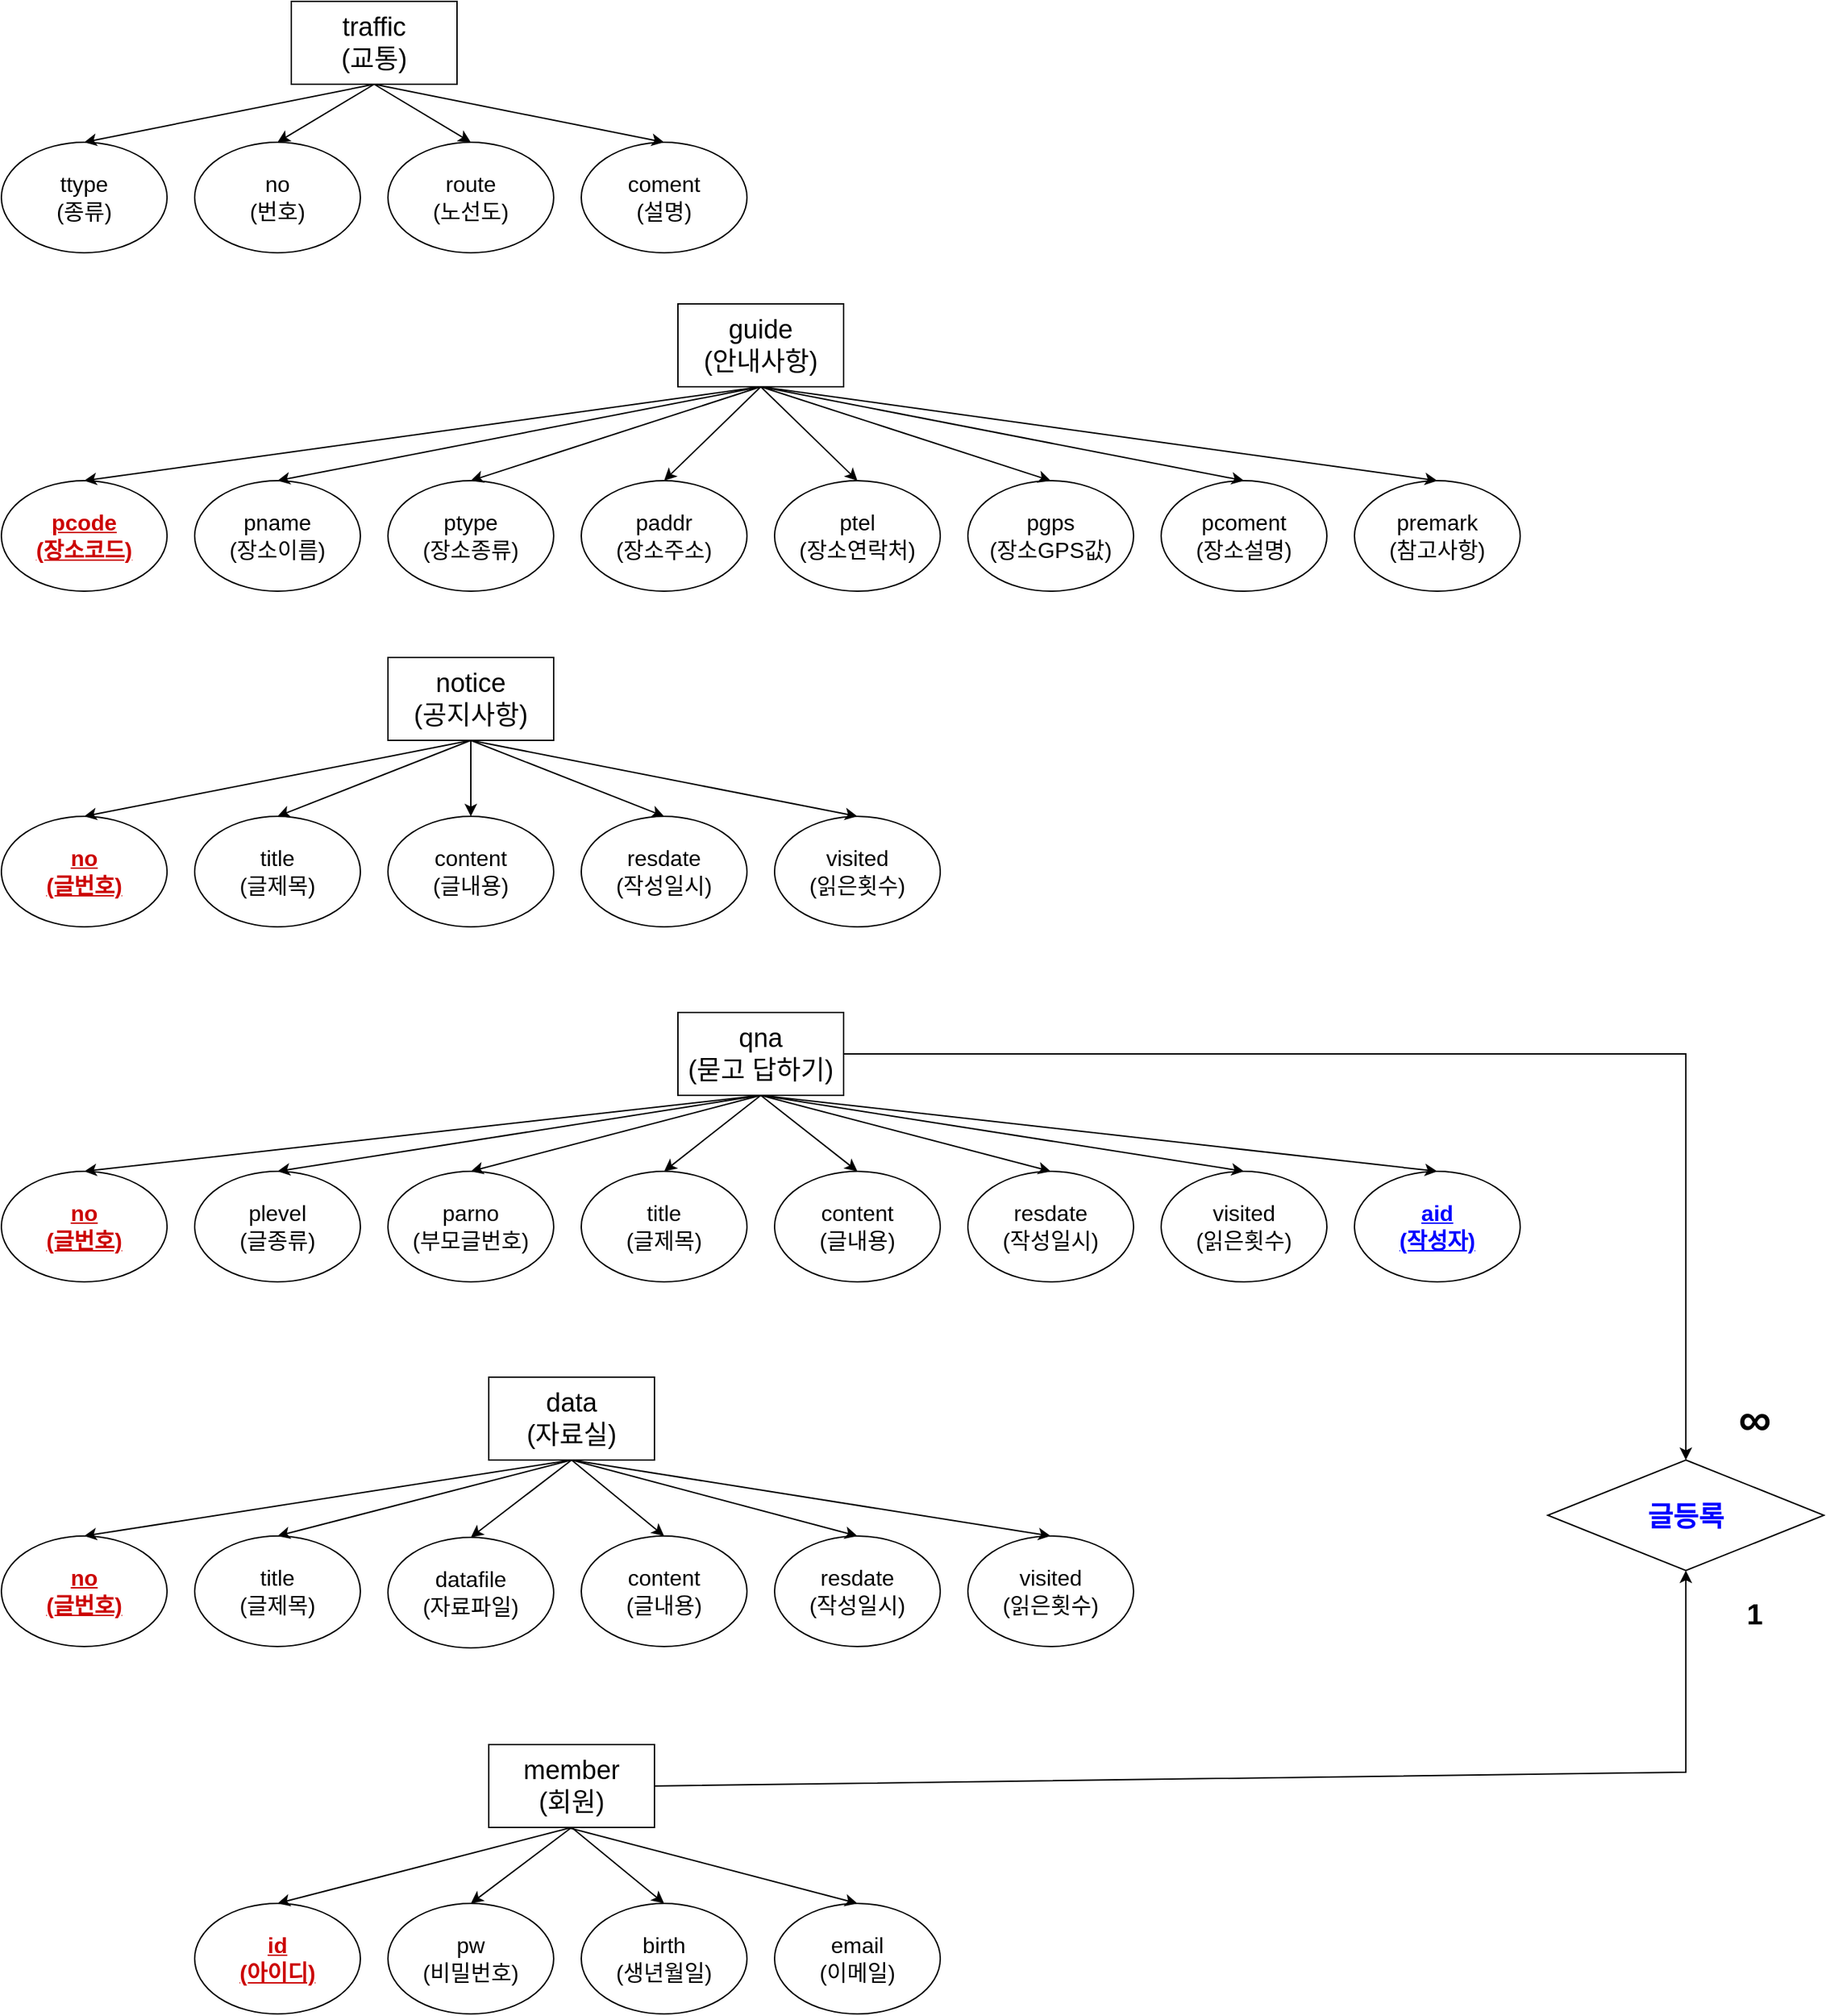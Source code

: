 <mxfile version="24.2.1" type="device">
  <diagram name="페이지-1" id="zd1bzhMpEKLIEbVlW-Ht">
    <mxGraphModel dx="924" dy="744" grid="1" gridSize="10" guides="1" tooltips="1" connect="1" arrows="1" fold="1" page="1" pageScale="1" pageWidth="827" pageHeight="1169" math="0" shadow="0">
      <root>
        <mxCell id="0" />
        <mxCell id="1" parent="0" />
        <mxCell id="Bqp71mJhTjlOlzdnwCvQ-1" value="&lt;font style=&quot;font-size: 19px;&quot;&gt;traffic&lt;/font&gt;&lt;div style=&quot;font-size: 19px;&quot;&gt;&lt;font style=&quot;font-size: 19px;&quot;&gt;(교통)&lt;/font&gt;&lt;/div&gt;" style="rounded=0;whiteSpace=wrap;html=1;" parent="1" vertex="1">
          <mxGeometry x="260" y="58" width="120" height="60" as="geometry" />
        </mxCell>
        <mxCell id="Bqp71mJhTjlOlzdnwCvQ-2" value="&lt;font style=&quot;font-size: 16px;&quot;&gt;ttype&lt;/font&gt;&lt;div style=&quot;font-size: 16px;&quot;&gt;&lt;font style=&quot;font-size: 16px;&quot;&gt;(종류)&lt;/font&gt;&lt;/div&gt;" style="ellipse;whiteSpace=wrap;html=1;" parent="1" vertex="1">
          <mxGeometry x="50" y="160" width="120" height="80" as="geometry" />
        </mxCell>
        <mxCell id="Bqp71mJhTjlOlzdnwCvQ-3" value="&lt;span style=&quot;font-size: 16px;&quot;&gt;no&lt;/span&gt;&lt;br&gt;&lt;div style=&quot;font-size: 16px;&quot;&gt;&lt;font style=&quot;font-size: 16px;&quot;&gt;(번호)&lt;/font&gt;&lt;/div&gt;" style="ellipse;whiteSpace=wrap;html=1;" parent="1" vertex="1">
          <mxGeometry x="190" y="160" width="120" height="80" as="geometry" />
        </mxCell>
        <mxCell id="Bqp71mJhTjlOlzdnwCvQ-4" value="&lt;span style=&quot;font-size: 16px;&quot;&gt;route&lt;/span&gt;&lt;div&gt;&lt;span style=&quot;font-size: 16px;&quot;&gt;(노선도)&lt;/span&gt;&lt;/div&gt;" style="ellipse;whiteSpace=wrap;html=1;" parent="1" vertex="1">
          <mxGeometry x="330" y="160" width="120" height="80" as="geometry" />
        </mxCell>
        <mxCell id="Bqp71mJhTjlOlzdnwCvQ-5" value="&lt;span style=&quot;font-size: 16px;&quot;&gt;coment&lt;/span&gt;&lt;br&gt;&lt;div style=&quot;font-size: 16px;&quot;&gt;&lt;font style=&quot;font-size: 16px;&quot;&gt;(설명)&lt;/font&gt;&lt;/div&gt;" style="ellipse;whiteSpace=wrap;html=1;" parent="1" vertex="1">
          <mxGeometry x="470" y="160" width="120" height="80" as="geometry" />
        </mxCell>
        <mxCell id="Bqp71mJhTjlOlzdnwCvQ-6" value="" style="endArrow=classic;html=1;rounded=0;exitX=0.5;exitY=1;exitDx=0;exitDy=0;entryX=0.5;entryY=0;entryDx=0;entryDy=0;" parent="1" source="Bqp71mJhTjlOlzdnwCvQ-1" target="Bqp71mJhTjlOlzdnwCvQ-2" edge="1">
          <mxGeometry width="50" height="50" relative="1" as="geometry">
            <mxPoint x="390" y="390" as="sourcePoint" />
            <mxPoint x="440" y="340" as="targetPoint" />
          </mxGeometry>
        </mxCell>
        <mxCell id="Bqp71mJhTjlOlzdnwCvQ-7" value="" style="endArrow=classic;html=1;rounded=0;exitX=0.5;exitY=1;exitDx=0;exitDy=0;entryX=0.5;entryY=0;entryDx=0;entryDy=0;" parent="1" source="Bqp71mJhTjlOlzdnwCvQ-1" target="Bqp71mJhTjlOlzdnwCvQ-3" edge="1">
          <mxGeometry width="50" height="50" relative="1" as="geometry">
            <mxPoint x="390" y="390" as="sourcePoint" />
            <mxPoint x="440" y="340" as="targetPoint" />
          </mxGeometry>
        </mxCell>
        <mxCell id="Bqp71mJhTjlOlzdnwCvQ-8" value="" style="endArrow=classic;html=1;rounded=0;exitX=0.5;exitY=1;exitDx=0;exitDy=0;entryX=0.5;entryY=0;entryDx=0;entryDy=0;" parent="1" source="Bqp71mJhTjlOlzdnwCvQ-1" target="Bqp71mJhTjlOlzdnwCvQ-4" edge="1">
          <mxGeometry width="50" height="50" relative="1" as="geometry">
            <mxPoint x="390" y="390" as="sourcePoint" />
            <mxPoint x="440" y="340" as="targetPoint" />
          </mxGeometry>
        </mxCell>
        <mxCell id="Bqp71mJhTjlOlzdnwCvQ-9" value="" style="endArrow=classic;html=1;rounded=0;exitX=0.5;exitY=1;exitDx=0;exitDy=0;entryX=0.5;entryY=0;entryDx=0;entryDy=0;" parent="1" source="Bqp71mJhTjlOlzdnwCvQ-1" target="Bqp71mJhTjlOlzdnwCvQ-5" edge="1">
          <mxGeometry width="50" height="50" relative="1" as="geometry">
            <mxPoint x="390" y="390" as="sourcePoint" />
            <mxPoint x="440" y="340" as="targetPoint" />
          </mxGeometry>
        </mxCell>
        <mxCell id="Bqp71mJhTjlOlzdnwCvQ-10" value="&lt;font style=&quot;font-size: 19px;&quot;&gt;guide&lt;/font&gt;&lt;div style=&quot;font-size: 19px;&quot;&gt;&lt;font style=&quot;font-size: 19px;&quot;&gt;(안내사항)&lt;/font&gt;&lt;/div&gt;" style="rounded=0;whiteSpace=wrap;html=1;" parent="1" vertex="1">
          <mxGeometry x="540" y="277" width="120" height="60" as="geometry" />
        </mxCell>
        <mxCell id="Bqp71mJhTjlOlzdnwCvQ-11" value="&lt;b style=&quot;&quot;&gt;&lt;font style=&quot;&quot; color=&quot;#cc0000&quot;&gt;&lt;u&gt;&lt;span style=&quot;font-size: 16px;&quot;&gt;pcode&lt;/span&gt;&lt;br&gt;&lt;/u&gt;&lt;/font&gt;&lt;/b&gt;&lt;div style=&quot;font-size: 16px;&quot;&gt;&lt;font color=&quot;#cc0000&quot; style=&quot;font-size: 16px;&quot;&gt;&lt;b style=&quot;&quot;&gt;&lt;u&gt;(장소코드)&lt;/u&gt;&lt;/b&gt;&lt;/font&gt;&lt;/div&gt;" style="ellipse;whiteSpace=wrap;html=1;" parent="1" vertex="1">
          <mxGeometry x="50" y="405" width="120" height="80" as="geometry" />
        </mxCell>
        <mxCell id="Bqp71mJhTjlOlzdnwCvQ-12" value="&lt;span style=&quot;font-size: 16px;&quot;&gt;pname&lt;/span&gt;&lt;br&gt;&lt;div style=&quot;font-size: 16px;&quot;&gt;&lt;font style=&quot;font-size: 16px;&quot;&gt;(장소이름)&lt;/font&gt;&lt;/div&gt;" style="ellipse;whiteSpace=wrap;html=1;" parent="1" vertex="1">
          <mxGeometry x="190" y="405" width="120" height="80" as="geometry" />
        </mxCell>
        <mxCell id="Bqp71mJhTjlOlzdnwCvQ-13" value="&lt;span style=&quot;font-size: 16px;&quot;&gt;ptype&lt;/span&gt;&lt;br&gt;&lt;div style=&quot;font-size: 16px;&quot;&gt;&lt;font style=&quot;font-size: 16px;&quot;&gt;(장소종류)&lt;/font&gt;&lt;/div&gt;" style="ellipse;whiteSpace=wrap;html=1;" parent="1" vertex="1">
          <mxGeometry x="330" y="405" width="120" height="80" as="geometry" />
        </mxCell>
        <mxCell id="Bqp71mJhTjlOlzdnwCvQ-14" value="&lt;span style=&quot;font-size: 16px;&quot;&gt;paddr&lt;/span&gt;&lt;br&gt;&lt;div style=&quot;font-size: 16px;&quot;&gt;&lt;font style=&quot;font-size: 16px;&quot;&gt;(장소주소)&lt;/font&gt;&lt;/div&gt;" style="ellipse;whiteSpace=wrap;html=1;" parent="1" vertex="1">
          <mxGeometry x="470" y="405" width="120" height="80" as="geometry" />
        </mxCell>
        <mxCell id="Bqp71mJhTjlOlzdnwCvQ-15" value="&lt;span style=&quot;font-size: 16px;&quot;&gt;ptel&lt;/span&gt;&lt;br&gt;&lt;div style=&quot;font-size: 16px;&quot;&gt;&lt;font style=&quot;font-size: 16px;&quot;&gt;(장소연락처)&lt;/font&gt;&lt;/div&gt;" style="ellipse;whiteSpace=wrap;html=1;" parent="1" vertex="1">
          <mxGeometry x="610" y="405" width="120" height="80" as="geometry" />
        </mxCell>
        <mxCell id="Bqp71mJhTjlOlzdnwCvQ-16" value="&lt;span style=&quot;font-size: 16px;&quot;&gt;pgps&lt;/span&gt;&lt;br&gt;&lt;div style=&quot;font-size: 16px;&quot;&gt;&lt;font style=&quot;font-size: 16px;&quot;&gt;(장소GPS값)&lt;/font&gt;&lt;/div&gt;" style="ellipse;whiteSpace=wrap;html=1;" parent="1" vertex="1">
          <mxGeometry x="750" y="405" width="120" height="80" as="geometry" />
        </mxCell>
        <mxCell id="Bqp71mJhTjlOlzdnwCvQ-17" value="&lt;span style=&quot;font-size: 16px;&quot;&gt;pcoment&lt;/span&gt;&lt;br&gt;&lt;div style=&quot;font-size: 16px;&quot;&gt;&lt;font style=&quot;font-size: 16px;&quot;&gt;(장소설명)&lt;/font&gt;&lt;/div&gt;" style="ellipse;whiteSpace=wrap;html=1;" parent="1" vertex="1">
          <mxGeometry x="890" y="405" width="120" height="80" as="geometry" />
        </mxCell>
        <mxCell id="Bqp71mJhTjlOlzdnwCvQ-18" value="&lt;span style=&quot;font-size: 16px;&quot;&gt;premark&lt;/span&gt;&lt;br&gt;&lt;div style=&quot;font-size: 16px;&quot;&gt;&lt;font style=&quot;font-size: 16px;&quot;&gt;(참고사항)&lt;/font&gt;&lt;/div&gt;" style="ellipse;whiteSpace=wrap;html=1;" parent="1" vertex="1">
          <mxGeometry x="1030" y="405" width="120" height="80" as="geometry" />
        </mxCell>
        <mxCell id="Bqp71mJhTjlOlzdnwCvQ-19" value="" style="endArrow=classic;html=1;rounded=0;exitX=0.5;exitY=1;exitDx=0;exitDy=0;entryX=0.5;entryY=0;entryDx=0;entryDy=0;" parent="1" source="Bqp71mJhTjlOlzdnwCvQ-10" target="Bqp71mJhTjlOlzdnwCvQ-11" edge="1">
          <mxGeometry width="50" height="50" relative="1" as="geometry">
            <mxPoint x="540" y="505" as="sourcePoint" />
            <mxPoint x="590" y="455" as="targetPoint" />
          </mxGeometry>
        </mxCell>
        <mxCell id="Bqp71mJhTjlOlzdnwCvQ-20" value="" style="endArrow=classic;html=1;rounded=0;exitX=0.5;exitY=1;exitDx=0;exitDy=0;entryX=0.5;entryY=0;entryDx=0;entryDy=0;" parent="1" source="Bqp71mJhTjlOlzdnwCvQ-10" target="Bqp71mJhTjlOlzdnwCvQ-12" edge="1">
          <mxGeometry width="50" height="50" relative="1" as="geometry">
            <mxPoint x="540" y="505" as="sourcePoint" />
            <mxPoint x="590" y="455" as="targetPoint" />
          </mxGeometry>
        </mxCell>
        <mxCell id="Bqp71mJhTjlOlzdnwCvQ-21" value="" style="endArrow=classic;html=1;rounded=0;entryX=0.5;entryY=0;entryDx=0;entryDy=0;exitX=0.5;exitY=1;exitDx=0;exitDy=0;" parent="1" source="Bqp71mJhTjlOlzdnwCvQ-10" target="Bqp71mJhTjlOlzdnwCvQ-14" edge="1">
          <mxGeometry width="50" height="50" relative="1" as="geometry">
            <mxPoint x="540" y="505" as="sourcePoint" />
            <mxPoint x="590" y="455" as="targetPoint" />
          </mxGeometry>
        </mxCell>
        <mxCell id="Bqp71mJhTjlOlzdnwCvQ-22" value="" style="endArrow=classic;html=1;rounded=0;entryX=0.5;entryY=0;entryDx=0;entryDy=0;exitX=0.5;exitY=1;exitDx=0;exitDy=0;" parent="1" source="Bqp71mJhTjlOlzdnwCvQ-10" target="Bqp71mJhTjlOlzdnwCvQ-13" edge="1">
          <mxGeometry width="50" height="50" relative="1" as="geometry">
            <mxPoint x="540" y="505" as="sourcePoint" />
            <mxPoint x="590" y="455" as="targetPoint" />
          </mxGeometry>
        </mxCell>
        <mxCell id="Bqp71mJhTjlOlzdnwCvQ-23" value="" style="endArrow=classic;html=1;rounded=0;exitX=0.5;exitY=1;exitDx=0;exitDy=0;entryX=0.5;entryY=0;entryDx=0;entryDy=0;" parent="1" source="Bqp71mJhTjlOlzdnwCvQ-10" target="Bqp71mJhTjlOlzdnwCvQ-18" edge="1">
          <mxGeometry width="50" height="50" relative="1" as="geometry">
            <mxPoint x="540" y="505" as="sourcePoint" />
            <mxPoint x="590" y="455" as="targetPoint" />
          </mxGeometry>
        </mxCell>
        <mxCell id="Bqp71mJhTjlOlzdnwCvQ-24" value="" style="endArrow=classic;html=1;rounded=0;entryX=0.5;entryY=0;entryDx=0;entryDy=0;exitX=0.5;exitY=1;exitDx=0;exitDy=0;" parent="1" source="Bqp71mJhTjlOlzdnwCvQ-10" target="Bqp71mJhTjlOlzdnwCvQ-17" edge="1">
          <mxGeometry width="50" height="50" relative="1" as="geometry">
            <mxPoint x="540" y="505" as="sourcePoint" />
            <mxPoint x="590" y="455" as="targetPoint" />
          </mxGeometry>
        </mxCell>
        <mxCell id="Bqp71mJhTjlOlzdnwCvQ-25" value="" style="endArrow=classic;html=1;rounded=0;entryX=0.5;entryY=0;entryDx=0;entryDy=0;exitX=0.5;exitY=1;exitDx=0;exitDy=0;" parent="1" source="Bqp71mJhTjlOlzdnwCvQ-10" target="Bqp71mJhTjlOlzdnwCvQ-16" edge="1">
          <mxGeometry width="50" height="50" relative="1" as="geometry">
            <mxPoint x="540" y="505" as="sourcePoint" />
            <mxPoint x="590" y="455" as="targetPoint" />
          </mxGeometry>
        </mxCell>
        <mxCell id="Bqp71mJhTjlOlzdnwCvQ-26" value="" style="endArrow=classic;html=1;rounded=0;exitX=0.5;exitY=1;exitDx=0;exitDy=0;entryX=0.5;entryY=0;entryDx=0;entryDy=0;" parent="1" source="Bqp71mJhTjlOlzdnwCvQ-10" target="Bqp71mJhTjlOlzdnwCvQ-15" edge="1">
          <mxGeometry width="50" height="50" relative="1" as="geometry">
            <mxPoint x="540" y="505" as="sourcePoint" />
            <mxPoint x="590" y="455" as="targetPoint" />
          </mxGeometry>
        </mxCell>
        <mxCell id="Bqp71mJhTjlOlzdnwCvQ-27" value="&lt;font style=&quot;font-size: 19px;&quot;&gt;notice&lt;/font&gt;&lt;div style=&quot;font-size: 19px;&quot;&gt;&lt;font style=&quot;font-size: 19px;&quot;&gt;(공지사항)&lt;/font&gt;&lt;/div&gt;" style="rounded=0;whiteSpace=wrap;html=1;" parent="1" vertex="1">
          <mxGeometry x="330" y="533" width="120" height="60" as="geometry" />
        </mxCell>
        <mxCell id="Bqp71mJhTjlOlzdnwCvQ-28" value="&lt;b&gt;&lt;font style=&quot;&quot; color=&quot;#cc0000&quot;&gt;&lt;u&gt;&lt;span style=&quot;font-size: 16px;&quot;&gt;no&lt;/span&gt;&lt;br&gt;&lt;/u&gt;&lt;/font&gt;&lt;/b&gt;&lt;div style=&quot;font-size: 16px;&quot;&gt;&lt;font color=&quot;#cc0000&quot; style=&quot;font-size: 16px;&quot;&gt;&lt;b&gt;&lt;u&gt;(글번호)&lt;/u&gt;&lt;/b&gt;&lt;/font&gt;&lt;/div&gt;" style="ellipse;whiteSpace=wrap;html=1;" parent="1" vertex="1">
          <mxGeometry x="50" y="648" width="120" height="80" as="geometry" />
        </mxCell>
        <mxCell id="Bqp71mJhTjlOlzdnwCvQ-29" value="&lt;span style=&quot;font-size: 16px;&quot;&gt;title&lt;/span&gt;&lt;br&gt;&lt;div style=&quot;font-size: 16px;&quot;&gt;&lt;font style=&quot;font-size: 16px;&quot;&gt;(글제목)&lt;/font&gt;&lt;/div&gt;" style="ellipse;whiteSpace=wrap;html=1;" parent="1" vertex="1">
          <mxGeometry x="190" y="648" width="120" height="80" as="geometry" />
        </mxCell>
        <mxCell id="Bqp71mJhTjlOlzdnwCvQ-30" value="&lt;span style=&quot;font-size: 16px;&quot;&gt;content&lt;/span&gt;&lt;br&gt;&lt;div style=&quot;font-size: 16px;&quot;&gt;&lt;font style=&quot;font-size: 16px;&quot;&gt;(글내용)&lt;/font&gt;&lt;/div&gt;" style="ellipse;whiteSpace=wrap;html=1;" parent="1" vertex="1">
          <mxGeometry x="330" y="648" width="120" height="80" as="geometry" />
        </mxCell>
        <mxCell id="Bqp71mJhTjlOlzdnwCvQ-31" value="&lt;span style=&quot;font-size: 16px;&quot;&gt;resdate&lt;/span&gt;&lt;br&gt;&lt;div style=&quot;font-size: 16px;&quot;&gt;&lt;font style=&quot;font-size: 16px;&quot;&gt;(작성일시)&lt;/font&gt;&lt;/div&gt;" style="ellipse;whiteSpace=wrap;html=1;" parent="1" vertex="1">
          <mxGeometry x="470" y="648" width="120" height="80" as="geometry" />
        </mxCell>
        <mxCell id="Bqp71mJhTjlOlzdnwCvQ-32" value="&lt;span style=&quot;font-size: 16px;&quot;&gt;visited&lt;/span&gt;&lt;br&gt;&lt;div style=&quot;font-size: 16px;&quot;&gt;&lt;font style=&quot;font-size: 16px;&quot;&gt;(읽은횟수)&lt;/font&gt;&lt;/div&gt;" style="ellipse;whiteSpace=wrap;html=1;" parent="1" vertex="1">
          <mxGeometry x="610" y="648" width="120" height="80" as="geometry" />
        </mxCell>
        <mxCell id="Bqp71mJhTjlOlzdnwCvQ-33" value="" style="endArrow=classic;html=1;rounded=0;exitX=0.5;exitY=1;exitDx=0;exitDy=0;entryX=0.5;entryY=0;entryDx=0;entryDy=0;" parent="1" source="Bqp71mJhTjlOlzdnwCvQ-27" target="Bqp71mJhTjlOlzdnwCvQ-28" edge="1">
          <mxGeometry width="50" height="50" relative="1" as="geometry">
            <mxPoint x="590" y="478" as="sourcePoint" />
            <mxPoint x="640" y="428" as="targetPoint" />
          </mxGeometry>
        </mxCell>
        <mxCell id="Bqp71mJhTjlOlzdnwCvQ-34" value="" style="endArrow=classic;html=1;rounded=0;exitX=0.5;exitY=1;exitDx=0;exitDy=0;entryX=0.5;entryY=0;entryDx=0;entryDy=0;" parent="1" source="Bqp71mJhTjlOlzdnwCvQ-27" target="Bqp71mJhTjlOlzdnwCvQ-29" edge="1">
          <mxGeometry width="50" height="50" relative="1" as="geometry">
            <mxPoint x="590" y="478" as="sourcePoint" />
            <mxPoint x="640" y="428" as="targetPoint" />
          </mxGeometry>
        </mxCell>
        <mxCell id="Bqp71mJhTjlOlzdnwCvQ-35" value="" style="endArrow=classic;html=1;rounded=0;exitX=0.5;exitY=1;exitDx=0;exitDy=0;" parent="1" source="Bqp71mJhTjlOlzdnwCvQ-27" target="Bqp71mJhTjlOlzdnwCvQ-30" edge="1">
          <mxGeometry width="50" height="50" relative="1" as="geometry">
            <mxPoint x="590" y="478" as="sourcePoint" />
            <mxPoint x="640" y="428" as="targetPoint" />
          </mxGeometry>
        </mxCell>
        <mxCell id="Bqp71mJhTjlOlzdnwCvQ-36" value="" style="endArrow=classic;html=1;rounded=0;exitX=0.5;exitY=1;exitDx=0;exitDy=0;entryX=0.5;entryY=0;entryDx=0;entryDy=0;" parent="1" source="Bqp71mJhTjlOlzdnwCvQ-27" target="Bqp71mJhTjlOlzdnwCvQ-32" edge="1">
          <mxGeometry width="50" height="50" relative="1" as="geometry">
            <mxPoint x="590" y="478" as="sourcePoint" />
            <mxPoint x="640" y="428" as="targetPoint" />
          </mxGeometry>
        </mxCell>
        <mxCell id="Bqp71mJhTjlOlzdnwCvQ-37" value="" style="endArrow=classic;html=1;rounded=0;exitX=0.5;exitY=1;exitDx=0;exitDy=0;entryX=0.5;entryY=0;entryDx=0;entryDy=0;" parent="1" source="Bqp71mJhTjlOlzdnwCvQ-27" target="Bqp71mJhTjlOlzdnwCvQ-31" edge="1">
          <mxGeometry width="50" height="50" relative="1" as="geometry">
            <mxPoint x="590" y="478" as="sourcePoint" />
            <mxPoint x="640" y="428" as="targetPoint" />
          </mxGeometry>
        </mxCell>
        <mxCell id="Bqp71mJhTjlOlzdnwCvQ-38" value="&lt;font style=&quot;font-size: 19px;&quot;&gt;qna&lt;br&gt;&lt;/font&gt;&lt;div style=&quot;font-size: 19px;&quot;&gt;&lt;font style=&quot;font-size: 19px;&quot;&gt;(묻고 답하기)&lt;/font&gt;&lt;/div&gt;" style="rounded=0;whiteSpace=wrap;html=1;" parent="1" vertex="1">
          <mxGeometry x="540" y="790" width="120" height="60" as="geometry" />
        </mxCell>
        <mxCell id="Bqp71mJhTjlOlzdnwCvQ-39" value="&lt;b&gt;&lt;font color=&quot;#cc0000&quot;&gt;&lt;u&gt;&lt;span style=&quot;font-size: 16px;&quot;&gt;no&lt;/span&gt;&lt;br&gt;&lt;/u&gt;&lt;/font&gt;&lt;/b&gt;&lt;div style=&quot;font-size: 16px;&quot;&gt;&lt;font color=&quot;#cc0000&quot; style=&quot;font-size: 16px;&quot;&gt;&lt;b&gt;&lt;u&gt;(글번호)&lt;/u&gt;&lt;/b&gt;&lt;/font&gt;&lt;/div&gt;" style="ellipse;whiteSpace=wrap;html=1;" parent="1" vertex="1">
          <mxGeometry x="50" y="905" width="120" height="80" as="geometry" />
        </mxCell>
        <mxCell id="Bqp71mJhTjlOlzdnwCvQ-40" value="&lt;span style=&quot;font-size: 16px;&quot;&gt;plevel&lt;/span&gt;&lt;br&gt;&lt;div style=&quot;font-size: 16px;&quot;&gt;&lt;font style=&quot;font-size: 16px;&quot;&gt;(글종류)&lt;/font&gt;&lt;/div&gt;" style="ellipse;whiteSpace=wrap;html=1;" parent="1" vertex="1">
          <mxGeometry x="190" y="905" width="120" height="80" as="geometry" />
        </mxCell>
        <mxCell id="Bqp71mJhTjlOlzdnwCvQ-41" value="&lt;span style=&quot;font-size: 16px;&quot;&gt;parno&lt;/span&gt;&lt;br&gt;&lt;div style=&quot;font-size: 16px;&quot;&gt;&lt;font style=&quot;font-size: 16px;&quot;&gt;(부모글번호)&lt;/font&gt;&lt;/div&gt;" style="ellipse;whiteSpace=wrap;html=1;" parent="1" vertex="1">
          <mxGeometry x="330" y="905" width="120" height="80" as="geometry" />
        </mxCell>
        <mxCell id="Bqp71mJhTjlOlzdnwCvQ-42" value="&lt;span style=&quot;font-size: 16px;&quot;&gt;title&lt;/span&gt;&lt;br&gt;&lt;div style=&quot;font-size: 16px;&quot;&gt;(글제목)&lt;/div&gt;" style="ellipse;whiteSpace=wrap;html=1;" parent="1" vertex="1">
          <mxGeometry x="470" y="905" width="120" height="80" as="geometry" />
        </mxCell>
        <mxCell id="Bqp71mJhTjlOlzdnwCvQ-43" value="" style="endArrow=classic;html=1;rounded=0;exitX=0.5;exitY=1;exitDx=0;exitDy=0;entryX=0.5;entryY=0;entryDx=0;entryDy=0;" parent="1" source="Bqp71mJhTjlOlzdnwCvQ-38" target="Bqp71mJhTjlOlzdnwCvQ-39" edge="1">
          <mxGeometry width="50" height="50" relative="1" as="geometry">
            <mxPoint x="590" y="735" as="sourcePoint" />
            <mxPoint x="640" y="685" as="targetPoint" />
          </mxGeometry>
        </mxCell>
        <mxCell id="Bqp71mJhTjlOlzdnwCvQ-44" value="" style="endArrow=classic;html=1;rounded=0;exitX=0.5;exitY=1;exitDx=0;exitDy=0;entryX=0.5;entryY=0;entryDx=0;entryDy=0;" parent="1" source="Bqp71mJhTjlOlzdnwCvQ-38" target="Bqp71mJhTjlOlzdnwCvQ-40" edge="1">
          <mxGeometry width="50" height="50" relative="1" as="geometry">
            <mxPoint x="590" y="735" as="sourcePoint" />
            <mxPoint x="640" y="685" as="targetPoint" />
          </mxGeometry>
        </mxCell>
        <mxCell id="Bqp71mJhTjlOlzdnwCvQ-45" value="" style="endArrow=classic;html=1;rounded=0;exitX=0.5;exitY=1;exitDx=0;exitDy=0;entryX=0.5;entryY=0;entryDx=0;entryDy=0;" parent="1" source="Bqp71mJhTjlOlzdnwCvQ-38" target="Bqp71mJhTjlOlzdnwCvQ-41" edge="1">
          <mxGeometry width="50" height="50" relative="1" as="geometry">
            <mxPoint x="590" y="735" as="sourcePoint" />
            <mxPoint x="640" y="685" as="targetPoint" />
          </mxGeometry>
        </mxCell>
        <mxCell id="Bqp71mJhTjlOlzdnwCvQ-46" value="" style="endArrow=classic;html=1;rounded=0;exitX=0.5;exitY=1;exitDx=0;exitDy=0;entryX=0.5;entryY=0;entryDx=0;entryDy=0;" parent="1" source="Bqp71mJhTjlOlzdnwCvQ-38" edge="1">
          <mxGeometry width="50" height="50" relative="1" as="geometry">
            <mxPoint x="590" y="735" as="sourcePoint" />
            <mxPoint x="670" y="905" as="targetPoint" />
          </mxGeometry>
        </mxCell>
        <mxCell id="Bqp71mJhTjlOlzdnwCvQ-47" value="" style="endArrow=classic;html=1;rounded=0;exitX=0.5;exitY=1;exitDx=0;exitDy=0;entryX=0.5;entryY=0;entryDx=0;entryDy=0;" parent="1" source="Bqp71mJhTjlOlzdnwCvQ-38" target="Bqp71mJhTjlOlzdnwCvQ-42" edge="1">
          <mxGeometry width="50" height="50" relative="1" as="geometry">
            <mxPoint x="590" y="735" as="sourcePoint" />
            <mxPoint x="640" y="685" as="targetPoint" />
          </mxGeometry>
        </mxCell>
        <mxCell id="Bqp71mJhTjlOlzdnwCvQ-48" value="&lt;span style=&quot;font-size: 16px;&quot;&gt;content&lt;/span&gt;&lt;br&gt;&lt;div style=&quot;font-size: 16px;&quot;&gt;&lt;font style=&quot;font-size: 16px;&quot;&gt;(글내용)&lt;/font&gt;&lt;/div&gt;" style="ellipse;whiteSpace=wrap;html=1;" parent="1" vertex="1">
          <mxGeometry x="610" y="905" width="120" height="80" as="geometry" />
        </mxCell>
        <mxCell id="Bqp71mJhTjlOlzdnwCvQ-49" value="&lt;span style=&quot;font-size: 16px;&quot;&gt;resdate&lt;/span&gt;&lt;br&gt;&lt;div style=&quot;font-size: 16px;&quot;&gt;&lt;font style=&quot;font-size: 16px;&quot;&gt;(작성일시)&lt;/font&gt;&lt;/div&gt;" style="ellipse;whiteSpace=wrap;html=1;" parent="1" vertex="1">
          <mxGeometry x="750" y="905" width="120" height="80" as="geometry" />
        </mxCell>
        <mxCell id="Bqp71mJhTjlOlzdnwCvQ-50" value="&lt;span style=&quot;font-size: 16px;&quot;&gt;visited&lt;/span&gt;&lt;br&gt;&lt;div style=&quot;font-size: 16px;&quot;&gt;&lt;font style=&quot;font-size: 16px;&quot;&gt;(읽은횟수)&lt;/font&gt;&lt;/div&gt;" style="ellipse;whiteSpace=wrap;html=1;" parent="1" vertex="1">
          <mxGeometry x="890" y="905" width="120" height="80" as="geometry" />
        </mxCell>
        <mxCell id="Bqp71mJhTjlOlzdnwCvQ-51" value="&lt;b&gt;&lt;font color=&quot;#0000ff&quot;&gt;&lt;u&gt;&lt;span style=&quot;font-size: 16px;&quot;&gt;aid&lt;/span&gt;&lt;br&gt;&lt;/u&gt;&lt;/font&gt;&lt;/b&gt;&lt;div style=&quot;font-size: 16px;&quot;&gt;&lt;font color=&quot;#0000ff&quot; style=&quot;font-size: 16px;&quot;&gt;&lt;b&gt;&lt;u&gt;(작성자)&lt;/u&gt;&lt;/b&gt;&lt;/font&gt;&lt;/div&gt;" style="ellipse;whiteSpace=wrap;html=1;" parent="1" vertex="1">
          <mxGeometry x="1030" y="905" width="120" height="80" as="geometry" />
        </mxCell>
        <mxCell id="Bqp71mJhTjlOlzdnwCvQ-52" value="" style="endArrow=classic;html=1;rounded=0;entryX=0.5;entryY=0;entryDx=0;entryDy=0;exitX=0.5;exitY=1;exitDx=0;exitDy=0;" parent="1" source="Bqp71mJhTjlOlzdnwCvQ-38" target="Bqp71mJhTjlOlzdnwCvQ-49" edge="1">
          <mxGeometry width="50" height="50" relative="1" as="geometry">
            <mxPoint x="590" y="900" as="sourcePoint" />
            <mxPoint x="640" y="850" as="targetPoint" />
          </mxGeometry>
        </mxCell>
        <mxCell id="Bqp71mJhTjlOlzdnwCvQ-53" value="" style="endArrow=classic;html=1;rounded=0;entryX=0.5;entryY=0;entryDx=0;entryDy=0;exitX=0.5;exitY=1;exitDx=0;exitDy=0;" parent="1" source="Bqp71mJhTjlOlzdnwCvQ-38" target="Bqp71mJhTjlOlzdnwCvQ-50" edge="1">
          <mxGeometry width="50" height="50" relative="1" as="geometry">
            <mxPoint x="590" y="900" as="sourcePoint" />
            <mxPoint x="640" y="850" as="targetPoint" />
          </mxGeometry>
        </mxCell>
        <mxCell id="Bqp71mJhTjlOlzdnwCvQ-54" value="" style="endArrow=classic;html=1;rounded=0;entryX=0.5;entryY=0;entryDx=0;entryDy=0;exitX=0.5;exitY=1;exitDx=0;exitDy=0;" parent="1" source="Bqp71mJhTjlOlzdnwCvQ-38" target="Bqp71mJhTjlOlzdnwCvQ-51" edge="1">
          <mxGeometry width="50" height="50" relative="1" as="geometry">
            <mxPoint x="860" y="780" as="sourcePoint" />
            <mxPoint x="640" y="850" as="targetPoint" />
          </mxGeometry>
        </mxCell>
        <mxCell id="Bqp71mJhTjlOlzdnwCvQ-55" value="&lt;span style=&quot;font-size: 19px;&quot;&gt;data&lt;/span&gt;&lt;br&gt;&lt;div style=&quot;font-size: 19px;&quot;&gt;&lt;font style=&quot;font-size: 19px;&quot;&gt;(자료실)&lt;/font&gt;&lt;/div&gt;" style="rounded=0;whiteSpace=wrap;html=1;" parent="1" vertex="1">
          <mxGeometry x="403" y="1054" width="120" height="60" as="geometry" />
        </mxCell>
        <mxCell id="Bqp71mJhTjlOlzdnwCvQ-56" value="&lt;b&gt;&lt;font color=&quot;#cc0000&quot;&gt;&lt;u&gt;&lt;span style=&quot;font-size: 16px;&quot;&gt;no&lt;/span&gt;&lt;br&gt;&lt;/u&gt;&lt;/font&gt;&lt;/b&gt;&lt;div style=&quot;font-size: 16px;&quot;&gt;&lt;font color=&quot;#cc0000&quot; style=&quot;font-size: 16px;&quot;&gt;&lt;b&gt;&lt;u&gt;(글번호)&lt;/u&gt;&lt;/b&gt;&lt;/font&gt;&lt;/div&gt;" style="ellipse;whiteSpace=wrap;html=1;" parent="1" vertex="1">
          <mxGeometry x="50" y="1169" width="120" height="80" as="geometry" />
        </mxCell>
        <mxCell id="Bqp71mJhTjlOlzdnwCvQ-57" value="&lt;span style=&quot;font-size: 16px;&quot;&gt;title&lt;/span&gt;&lt;br&gt;&lt;div style=&quot;font-size: 16px;&quot;&gt;&lt;font style=&quot;font-size: 16px;&quot;&gt;(글제목)&lt;/font&gt;&lt;/div&gt;" style="ellipse;whiteSpace=wrap;html=1;" parent="1" vertex="1">
          <mxGeometry x="190" y="1169" width="120" height="80" as="geometry" />
        </mxCell>
        <mxCell id="Bqp71mJhTjlOlzdnwCvQ-58" value="&lt;span style=&quot;font-size: 16px;&quot;&gt;content&lt;/span&gt;&lt;br&gt;&lt;div style=&quot;font-size: 16px;&quot;&gt;&lt;font style=&quot;font-size: 16px;&quot;&gt;(글내용)&lt;/font&gt;&lt;/div&gt;" style="ellipse;whiteSpace=wrap;html=1;" parent="1" vertex="1">
          <mxGeometry x="470" y="1169" width="120" height="80" as="geometry" />
        </mxCell>
        <mxCell id="Bqp71mJhTjlOlzdnwCvQ-59" value="&lt;span style=&quot;font-size: 16px;&quot;&gt;resdate&lt;/span&gt;&lt;br&gt;&lt;div style=&quot;font-size: 16px;&quot;&gt;&lt;font style=&quot;font-size: 16px;&quot;&gt;(작성일시)&lt;/font&gt;&lt;/div&gt;" style="ellipse;whiteSpace=wrap;html=1;" parent="1" vertex="1">
          <mxGeometry x="610" y="1169" width="120" height="80" as="geometry" />
        </mxCell>
        <mxCell id="Bqp71mJhTjlOlzdnwCvQ-60" value="&lt;span style=&quot;font-size: 16px;&quot;&gt;visited&lt;/span&gt;&lt;br&gt;&lt;div style=&quot;font-size: 16px;&quot;&gt;&lt;font style=&quot;font-size: 16px;&quot;&gt;(읽은횟수)&lt;/font&gt;&lt;/div&gt;" style="ellipse;whiteSpace=wrap;html=1;" parent="1" vertex="1">
          <mxGeometry x="750" y="1169" width="120" height="80" as="geometry" />
        </mxCell>
        <mxCell id="Bqp71mJhTjlOlzdnwCvQ-61" value="" style="endArrow=classic;html=1;rounded=0;exitX=0.5;exitY=1;exitDx=0;exitDy=0;entryX=0.5;entryY=0;entryDx=0;entryDy=0;" parent="1" source="Bqp71mJhTjlOlzdnwCvQ-55" target="Bqp71mJhTjlOlzdnwCvQ-56" edge="1">
          <mxGeometry width="50" height="50" relative="1" as="geometry">
            <mxPoint x="590" y="999" as="sourcePoint" />
            <mxPoint x="640" y="949" as="targetPoint" />
          </mxGeometry>
        </mxCell>
        <mxCell id="Bqp71mJhTjlOlzdnwCvQ-62" value="" style="endArrow=classic;html=1;rounded=0;exitX=0.5;exitY=1;exitDx=0;exitDy=0;entryX=0.5;entryY=0;entryDx=0;entryDy=0;" parent="1" source="Bqp71mJhTjlOlzdnwCvQ-55" target="Bqp71mJhTjlOlzdnwCvQ-57" edge="1">
          <mxGeometry width="50" height="50" relative="1" as="geometry">
            <mxPoint x="590" y="999" as="sourcePoint" />
            <mxPoint x="640" y="949" as="targetPoint" />
          </mxGeometry>
        </mxCell>
        <mxCell id="Bqp71mJhTjlOlzdnwCvQ-63" value="" style="endArrow=classic;html=1;rounded=0;exitX=0.5;exitY=1;exitDx=0;exitDy=0;entryX=0.5;entryY=0;entryDx=0;entryDy=0;" parent="1" source="Bqp71mJhTjlOlzdnwCvQ-55" target="Bqp71mJhTjlOlzdnwCvQ-58" edge="1">
          <mxGeometry width="50" height="50" relative="1" as="geometry">
            <mxPoint x="590" y="999" as="sourcePoint" />
            <mxPoint x="640" y="949" as="targetPoint" />
          </mxGeometry>
        </mxCell>
        <mxCell id="Bqp71mJhTjlOlzdnwCvQ-64" value="" style="endArrow=classic;html=1;rounded=0;exitX=0.5;exitY=1;exitDx=0;exitDy=0;entryX=0.5;entryY=0;entryDx=0;entryDy=0;" parent="1" source="Bqp71mJhTjlOlzdnwCvQ-55" target="Bqp71mJhTjlOlzdnwCvQ-60" edge="1">
          <mxGeometry width="50" height="50" relative="1" as="geometry">
            <mxPoint x="590" y="999" as="sourcePoint" />
            <mxPoint x="640" y="949" as="targetPoint" />
          </mxGeometry>
        </mxCell>
        <mxCell id="Bqp71mJhTjlOlzdnwCvQ-65" value="" style="endArrow=classic;html=1;rounded=0;exitX=0.5;exitY=1;exitDx=0;exitDy=0;entryX=0.5;entryY=0;entryDx=0;entryDy=0;" parent="1" source="Bqp71mJhTjlOlzdnwCvQ-55" target="Bqp71mJhTjlOlzdnwCvQ-59" edge="1">
          <mxGeometry width="50" height="50" relative="1" as="geometry">
            <mxPoint x="590" y="999" as="sourcePoint" />
            <mxPoint x="640" y="949" as="targetPoint" />
          </mxGeometry>
        </mxCell>
        <mxCell id="Bqp71mJhTjlOlzdnwCvQ-66" value="&lt;span style=&quot;font-size: 16px;&quot;&gt;datafile&lt;/span&gt;&lt;br&gt;&lt;div style=&quot;font-size: 16px;&quot;&gt;&lt;font style=&quot;font-size: 16px;&quot;&gt;(자료파일)&lt;/font&gt;&lt;/div&gt;" style="ellipse;whiteSpace=wrap;html=1;" parent="1" vertex="1">
          <mxGeometry x="330" y="1170" width="120" height="80" as="geometry" />
        </mxCell>
        <mxCell id="Bqp71mJhTjlOlzdnwCvQ-67" value="" style="endArrow=classic;html=1;rounded=0;entryX=0.5;entryY=0;entryDx=0;entryDy=0;exitX=0.5;exitY=1;exitDx=0;exitDy=0;" parent="1" source="Bqp71mJhTjlOlzdnwCvQ-55" target="Bqp71mJhTjlOlzdnwCvQ-66" edge="1">
          <mxGeometry width="50" height="50" relative="1" as="geometry">
            <mxPoint x="590" y="900" as="sourcePoint" />
            <mxPoint x="640" y="850" as="targetPoint" />
          </mxGeometry>
        </mxCell>
        <mxCell id="Bqp71mJhTjlOlzdnwCvQ-68" value="&lt;span style=&quot;font-size: 19px;&quot;&gt;member&lt;/span&gt;&lt;br&gt;&lt;div style=&quot;font-size: 19px;&quot;&gt;&lt;font style=&quot;font-size: 19px;&quot;&gt;(회원)&lt;/font&gt;&lt;/div&gt;" style="rounded=0;whiteSpace=wrap;html=1;" parent="1" vertex="1">
          <mxGeometry x="403" y="1320" width="120" height="60" as="geometry" />
        </mxCell>
        <mxCell id="Bqp71mJhTjlOlzdnwCvQ-69" value="&lt;b&gt;&lt;font color=&quot;#cc0000&quot;&gt;&lt;u&gt;&lt;span style=&quot;font-size: 16px;&quot;&gt;id&lt;/span&gt;&lt;br&gt;&lt;/u&gt;&lt;/font&gt;&lt;/b&gt;&lt;div style=&quot;font-size: 16px;&quot;&gt;&lt;font color=&quot;#cc0000&quot; style=&quot;font-size: 16px;&quot;&gt;&lt;b&gt;&lt;u&gt;(아이디)&lt;/u&gt;&lt;/b&gt;&lt;/font&gt;&lt;/div&gt;" style="ellipse;whiteSpace=wrap;html=1;" parent="1" vertex="1">
          <mxGeometry x="190" y="1435" width="120" height="80" as="geometry" />
        </mxCell>
        <mxCell id="Bqp71mJhTjlOlzdnwCvQ-70" value="&lt;span style=&quot;font-size: 16px;&quot;&gt;pw&lt;/span&gt;&lt;br&gt;&lt;div style=&quot;font-size: 16px;&quot;&gt;&lt;font style=&quot;font-size: 16px;&quot;&gt;(비밀번호)&lt;/font&gt;&lt;/div&gt;" style="ellipse;whiteSpace=wrap;html=1;" parent="1" vertex="1">
          <mxGeometry x="330" y="1435" width="120" height="80" as="geometry" />
        </mxCell>
        <mxCell id="Bqp71mJhTjlOlzdnwCvQ-71" value="&lt;span style=&quot;font-size: 16px;&quot;&gt;email&lt;/span&gt;&lt;br&gt;&lt;div style=&quot;font-size: 16px;&quot;&gt;&lt;font style=&quot;font-size: 16px;&quot;&gt;(이메일)&lt;/font&gt;&lt;/div&gt;" style="ellipse;whiteSpace=wrap;html=1;" parent="1" vertex="1">
          <mxGeometry x="610" y="1435" width="120" height="80" as="geometry" />
        </mxCell>
        <mxCell id="Bqp71mJhTjlOlzdnwCvQ-72" value="" style="endArrow=classic;html=1;rounded=0;exitX=0.5;exitY=1;exitDx=0;exitDy=0;entryX=0.5;entryY=0;entryDx=0;entryDy=0;" parent="1" source="Bqp71mJhTjlOlzdnwCvQ-68" target="Bqp71mJhTjlOlzdnwCvQ-69" edge="1">
          <mxGeometry width="50" height="50" relative="1" as="geometry">
            <mxPoint x="603" y="1380" as="sourcePoint" />
            <mxPoint x="780" y="1215" as="targetPoint" />
          </mxGeometry>
        </mxCell>
        <mxCell id="Bqp71mJhTjlOlzdnwCvQ-73" value="" style="endArrow=classic;html=1;rounded=0;entryX=0.5;entryY=0;entryDx=0;entryDy=0;exitX=0.5;exitY=1;exitDx=0;exitDy=0;" parent="1" source="Bqp71mJhTjlOlzdnwCvQ-68" target="Bqp71mJhTjlOlzdnwCvQ-70" edge="1">
          <mxGeometry width="50" height="50" relative="1" as="geometry">
            <mxPoint x="470" y="1380" as="sourcePoint" />
            <mxPoint x="780" y="1215" as="targetPoint" />
          </mxGeometry>
        </mxCell>
        <mxCell id="Bqp71mJhTjlOlzdnwCvQ-74" value="" style="endArrow=classic;html=1;rounded=0;entryX=0.5;entryY=0;entryDx=0;entryDy=0;" parent="1" target="Bqp71mJhTjlOlzdnwCvQ-71" edge="1">
          <mxGeometry width="50" height="50" relative="1" as="geometry">
            <mxPoint x="460" y="1380" as="sourcePoint" />
            <mxPoint x="780" y="1215" as="targetPoint" />
          </mxGeometry>
        </mxCell>
        <mxCell id="Bqp71mJhTjlOlzdnwCvQ-75" value="&lt;span style=&quot;font-size: 16px;&quot;&gt;birth&lt;/span&gt;&lt;br&gt;&lt;div style=&quot;font-size: 16px;&quot;&gt;&lt;font style=&quot;font-size: 16px;&quot;&gt;(생년월일)&lt;/font&gt;&lt;/div&gt;" style="ellipse;whiteSpace=wrap;html=1;" parent="1" vertex="1">
          <mxGeometry x="470" y="1435" width="120" height="80" as="geometry" />
        </mxCell>
        <mxCell id="Bqp71mJhTjlOlzdnwCvQ-76" value="" style="endArrow=classic;html=1;rounded=0;entryX=0.5;entryY=0;entryDx=0;entryDy=0;exitX=0.5;exitY=1;exitDx=0;exitDy=0;" parent="1" source="Bqp71mJhTjlOlzdnwCvQ-68" target="Bqp71mJhTjlOlzdnwCvQ-75" edge="1">
          <mxGeometry width="50" height="50" relative="1" as="geometry">
            <mxPoint x="603" y="1380" as="sourcePoint" />
            <mxPoint x="780" y="1116" as="targetPoint" />
          </mxGeometry>
        </mxCell>
        <mxCell id="Bqp71mJhTjlOlzdnwCvQ-77" value="&lt;font color=&quot;#0000ff&quot; style=&quot;font-size: 20px;&quot;&gt;&lt;b&gt;글등록&lt;/b&gt;&lt;/font&gt;" style="rhombus;whiteSpace=wrap;html=1;" parent="1" vertex="1">
          <mxGeometry x="1170" y="1114" width="200" height="80" as="geometry" />
        </mxCell>
        <mxCell id="Bqp71mJhTjlOlzdnwCvQ-78" value="" style="endArrow=classic;html=1;rounded=0;exitX=1;exitY=0.5;exitDx=0;exitDy=0;entryX=0.5;entryY=0;entryDx=0;entryDy=0;" parent="1" source="Bqp71mJhTjlOlzdnwCvQ-38" target="Bqp71mJhTjlOlzdnwCvQ-77" edge="1">
          <mxGeometry width="50" height="50" relative="1" as="geometry">
            <mxPoint x="750" y="1230" as="sourcePoint" />
            <mxPoint x="800" y="1180" as="targetPoint" />
            <Array as="points">
              <mxPoint x="1270" y="820" />
            </Array>
          </mxGeometry>
        </mxCell>
        <mxCell id="Bqp71mJhTjlOlzdnwCvQ-79" value="" style="endArrow=classic;html=1;rounded=0;exitX=1;exitY=0.5;exitDx=0;exitDy=0;entryX=0.5;entryY=1;entryDx=0;entryDy=0;" parent="1" source="Bqp71mJhTjlOlzdnwCvQ-68" target="Bqp71mJhTjlOlzdnwCvQ-77" edge="1">
          <mxGeometry width="50" height="50" relative="1" as="geometry">
            <mxPoint x="750" y="1230" as="sourcePoint" />
            <mxPoint x="800" y="1180" as="targetPoint" />
            <Array as="points">
              <mxPoint x="1270" y="1340" />
            </Array>
          </mxGeometry>
        </mxCell>
        <mxCell id="Bqp71mJhTjlOlzdnwCvQ-80" value="&lt;b&gt;&lt;font style=&quot;font-size: 21px;&quot;&gt;1&lt;/font&gt;&lt;/b&gt;" style="text;html=1;align=center;verticalAlign=middle;whiteSpace=wrap;rounded=0;" parent="1" vertex="1">
          <mxGeometry x="1290" y="1210" width="60" height="30" as="geometry" />
        </mxCell>
        <mxCell id="Bqp71mJhTjlOlzdnwCvQ-81" value="&lt;b style=&quot;&quot;&gt;&lt;font style=&quot;font-size: 33px;&quot;&gt;∞&lt;/font&gt;&lt;/b&gt;" style="text;html=1;align=center;verticalAlign=middle;whiteSpace=wrap;rounded=0;" parent="1" vertex="1">
          <mxGeometry x="1290" y="1069" width="60" height="30" as="geometry" />
        </mxCell>
      </root>
    </mxGraphModel>
  </diagram>
</mxfile>

